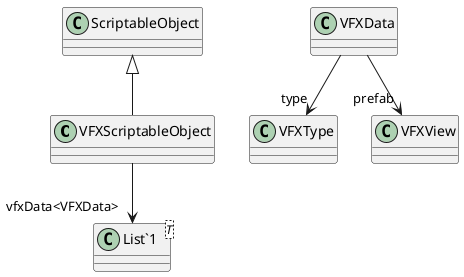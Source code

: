 @startuml
class VFXScriptableObject {
}
class VFXData {
}
class "List`1"<T> {
}
ScriptableObject <|-- VFXScriptableObject
VFXScriptableObject --> "vfxData<VFXData>" "List`1"
VFXData --> "type" VFXType
VFXData --> "prefab" VFXView
@enduml
